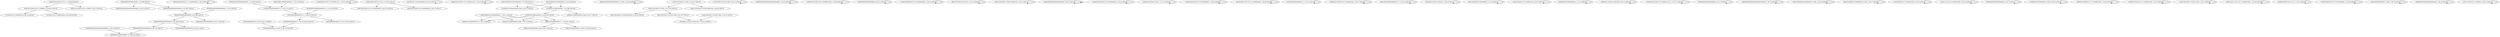 digraph G {
    "0000101010001101111000001_2-26:203-LEN:25" -> "10100011011110000010_8-28:14-LEN:20";
    "0000101010001101111000001_2-26:203-LEN:25" -> "1010001101111000001000_8-29:206-LEN:22";
    "000000000000000000000000000_1-28:16-LEN:27" -> "00000000000000000000_10-29:382-LEN:20";
    "00000100010001011111100000000_1-29:24-LEN:29" -> "00000100010001011111100000000_1-29:24-LEN:29";
    "01000000000000111100_8-28:13-LEN:20" -> "10000000000001111000_10-29:279-LEN:20";
    "010001000110011011000001101_1-28:15-LEN:27" -> "010001000110011011000001101_1-28:15-LEN:27";
    "00000000000000000000_5-24:392-LEN:20" -> "000000000000000000000_6-26:386-LEN:21";
    "00000000000000000000_5-24:392-LEN:20" -> "00000000000000000000_6-26:13-LEN:20";
    "01000100010001101110_1-20:291-LEN:20" -> "1000100010001101110100000000_2-29:272-LEN:28";
    "01000100010001101110_1-20:291-LEN:20" -> "100010001000110111000000000_2-29:27-LEN:27";
    "001000101110100000000_8-29:13-LEN:21" -> "001000101110100000000_8-29:13-LEN:21";
    "0000010101000110111000001000_1-29:15-LEN:28" -> "0000010101000110111000001000_1-29:15-LEN:28";
    "00010100000101000000000_1-23:358-LEN:23" -> "010000010100000000011000_5-29:15-LEN:24";
    "00010100000101000000000_1-23:358-LEN:23" -> "01000001010000000001_5-24:369-LEN:20";
    "00000100000000000000001111000_1-29:22-LEN:29" -> "00000100000000000000001111000_1-29:22-LEN:29";
    "000100000010100000000011_1-25:21-LEN:24" -> "00000101000000000110_7-26:14-LEN:20";
    "000100000010100000000011_1-25:21-LEN:24" -> "0000010100000000011000_7-29:13-LEN:22";
    "000100000010100000000011_1-25:21-LEN:24" -> "00000101000000000111_7-26:341-LEN:20";
    "11000110010001110100_1-20:212-LEN:20" -> "10001100100011101001_2-21:202-LEN:20";
    "11000110010001110100_1-20:212-LEN:20" -> "100011001000111010010000100_2-29:25-LEN:27";
    "10000010100000000011_6-25:346-LEN:20" -> "00000101000000000110_7-26:14-LEN:20";
    "10000010100000000011_6-25:346-LEN:20" -> "0000010100000000011000_7-29:13-LEN:22";
    "10000010100000000011_6-25:346-LEN:20" -> "00000101000000000111_7-26:341-LEN:20";
    "01100100011010011000_5-25:13-LEN:20" -> "01100100011010011000_5-25:13-LEN:20";
    "0000000000000000000000000000_1-29:18-LEN:28" -> "0000000000000000000000000000_1-29:18-LEN:28";
    "00000101010001100110000001000_1-29:29-LEN:29" -> "00000101010001100110000001000_1-29:29-LEN:29";
    "00000000000000000000_9-29:13-LEN:20" -> "00000000000000000000_9-29:13-LEN:20";
    "01000100000001101110100000000_1-29:16-LEN:29" -> "01000100000001101110100000000_1-29:16-LEN:29";
    "001000000000000111100_8-28:264-LEN:21" -> "10000000000001111000_10-29:279-LEN:20";
    "000000000000000000000_6-26:386-LEN:21" -> "000000000000000000000_8-28:372-LEN:21";
    "000000000000000000000_6-26:386-LEN:21" -> "000000000000000000000_8-29:21-LEN:21";
    "00011001000110100110_3-23:13-LEN:20" -> "00011001000110100110_3-23:13-LEN:20";
    "100011001000111000110000100_2-29:13-LEN:27" -> "100011001000111000110000100_2-29:13-LEN:27";
    "00000101010001101111_1-20:208-LEN:20" -> "0000101010001101111000001_2-26:203-LEN:25";
    "00000101010001101111_1-20:208-LEN:20" -> "000010101000110111110000_2-25:13-LEN:24";
    "00000100010000000000001_1-23:292-LEN:23" -> "010001000000000000111_5-25:275-LEN:21";
    "000000000000000000000000_5-29:13-LEN:24" -> "000000000000000000000000_5-29:13-LEN:24";
    "0100010001000110110100000000_1-29:32-LEN:28" -> "0100010001000110110100000000_1-29:32-LEN:28";
    "10001100100011101001_2-21:202-LEN:20" -> "00011001000111010010000100_3-29:16-LEN:26";
    "10001100100011101001_2-21:202-LEN:20" -> "00011001000111010011000_3-25:197-LEN:23";
    "11000110010001101001_1-21:14-LEN:20" -> "11000110010001101001_1-21:14-LEN:20";
    "0100010001000110110100000000_1-29:20-LEN:28" -> "0100010001000110110100000000_1-29:20-LEN:28";
    "00100100011001101111000000000_1-29:93-LEN:29" -> "00100100011001101111000000000_1-29:93-LEN:29";
    "01001000000000000111_5-25:14-LEN:20" -> "01001000000000000111_5-25:14-LEN:20";
    "00000000000000000000_1-20:386-LEN:20" -> "000000000000000000000000000_2-29:15-LEN:27";
    "00000000000000000000_1-20:386-LEN:20" -> "0000000000000000000000_2-23:387-LEN:22";
    "000000000000000000000000_5-29:13-LEN:24" -> "000000000000000000000000_5-29:13-LEN:24";
    "0000010101000110111000001000_1-29:17-LEN:28" -> "0000010101000110111000001000_1-29:17-LEN:28";
    "00010001000000000001111_3-26:13-LEN:23" -> "00010001000000000001111_3-26:13-LEN:23";
    "100100011010011000010_7-28:13-LEN:21" -> "100100011010011000010_7-28:13-LEN:21";
    "0000100000101000000000_1-23:20-LEN:22" -> "010000010100000000011000_5-29:15-LEN:24";
    "0000100000101000000000_1-23:20-LEN:22" -> "01000001010000000001_5-24:369-LEN:20";
    "00000101000000000111_7-26:341-LEN:20" -> "000010100000000011100_8-29:13-LEN:21";
    "00000101000000000111_7-26:341-LEN:20" -> "0000101000000000111000_8-29:342-LEN:22";
    "0001010000010100000000_1-23:14-LEN:22" -> "0001010000010100000000_1-23:14-LEN:22";
    "001010100011011100000100_4-28:13-LEN:24" -> "001010100011011100000100_4-28:13-LEN:24";
    "00000100010000000000_1-21:13-LEN:20" -> "00000100010000000000_1-21:13-LEN:20";
    "000000000000000000000_8-28:372-LEN:21" -> "00000000000000000000_10-29:382-LEN:20";
    "0000100010000000000001_1-23:14-LEN:22" -> "010001000000000000111_5-25:275-LEN:21";
    "00010000000000001111_7-26:273-LEN:20" -> "001000000000000111100_8-28:264-LEN:21";
    "00010000000000001111_7-26:273-LEN:20" -> "001000000000000111100_8-29:20-LEN:21";
    "0000000000000000000000_1-23:16-LEN:22" -> "00000000000000000000_5-24:392-LEN:20";
    "0000001110100110000100_8-29:13-LEN:22" -> "0000001110100110000100_8-29:13-LEN:22";
    "01000100011001101110000011011_1-29:117-LEN:29" -> "01000100011001101110000011011_1-29:117-LEN:29";
    "000000000000000000000_2-23:13-LEN:21" -> "000000000000000000000_2-23:13-LEN:21";
    "0000000000000000000000000000_1-29:19-LEN:28" -> "0000000000000000000000000000_1-29:19-LEN:28";
    "010001000000000000111_5-25:275-LEN:21" -> "00010000000000001111_7-26:273-LEN:20";
    "0001010000001000000000111000_1-29:20-LEN:28" -> "0001010000001000000000111000_1-29:20-LEN:28";
    "0001010000010100000000111000_1-29:17-LEN:28" -> "0001010000010100000000111000_1-29:17-LEN:28";
    "010101000110111000001000_5-29:15-LEN:24" -> "010101000110111000001000_5-29:15-LEN:24";
    "00011001000111010011000_3-25:197-LEN:23" -> "10010001110100110000100_7-29:213-LEN:23";
    "110011101110111000001000_5-29:16-LEN:24" -> "110011101110111000001000_5-29:16-LEN:24";
    "000000001000000000000111_1-25:18-LEN:24" -> "00010000000000001111_7-26:273-LEN:20";
    "000000000000000000000_5-26:13-LEN:21" -> "000000000000000000000_5-26:13-LEN:21";
    "010000010100000000111000_5-29:14-LEN:24" -> "010000010100000000111000_5-29:14-LEN:24";
    "00000101000001101111000001000_1-29:20-LEN:29" -> "00000101000001101111000001000_1-29:20-LEN:29";
    "0000010101001101111000001000_1-29:15-LEN:28" -> "0000010101001101111000001000_1-29:15-LEN:28";
    "110001001000111010011000_1-25:13-LEN:24" -> "110001001000111010011000_1-25:13-LEN:24";
    "00001100111011101111000001000_1-29:182-LEN:29" -> "00001100111011101111000001000_1-29:182-LEN:29";
    "01000001010000000001_5-24:369-LEN:20" -> "10000010100000000011_6-25:346-LEN:20";
    "01000001010000000001_5-24:369-LEN:20" -> "10000010100000000011000_6-29:17-LEN:23";
    "10001001000111010011000_2-25:15-LEN:23" -> "10010001110100110000100_7-29:213-LEN:23";
    "01000100001001101110_1-20:13-LEN:20" -> "01000100001001101110_1-20:13-LEN:20";
    "0100010001000110110100000000_1-29:18-LEN:28" -> "0100010001000110110100000000_1-29:18-LEN:28";
    "0000000000000000000000_2-23:387-LEN:22" -> "00000000000000000000_5-24:392-LEN:20";
    "0001000000000000111000_7-29:14-LEN:22" -> "0001000000000000111000_7-29:14-LEN:22";
    "0000000000000000000000000_1-26:14-LEN:25" -> "0000000000000000000000000_1-26:14-LEN:25";
    "1100111000101111000001_5-26:13-LEN:22" -> "1100111000101111000001_5-26:13-LEN:22";
}
